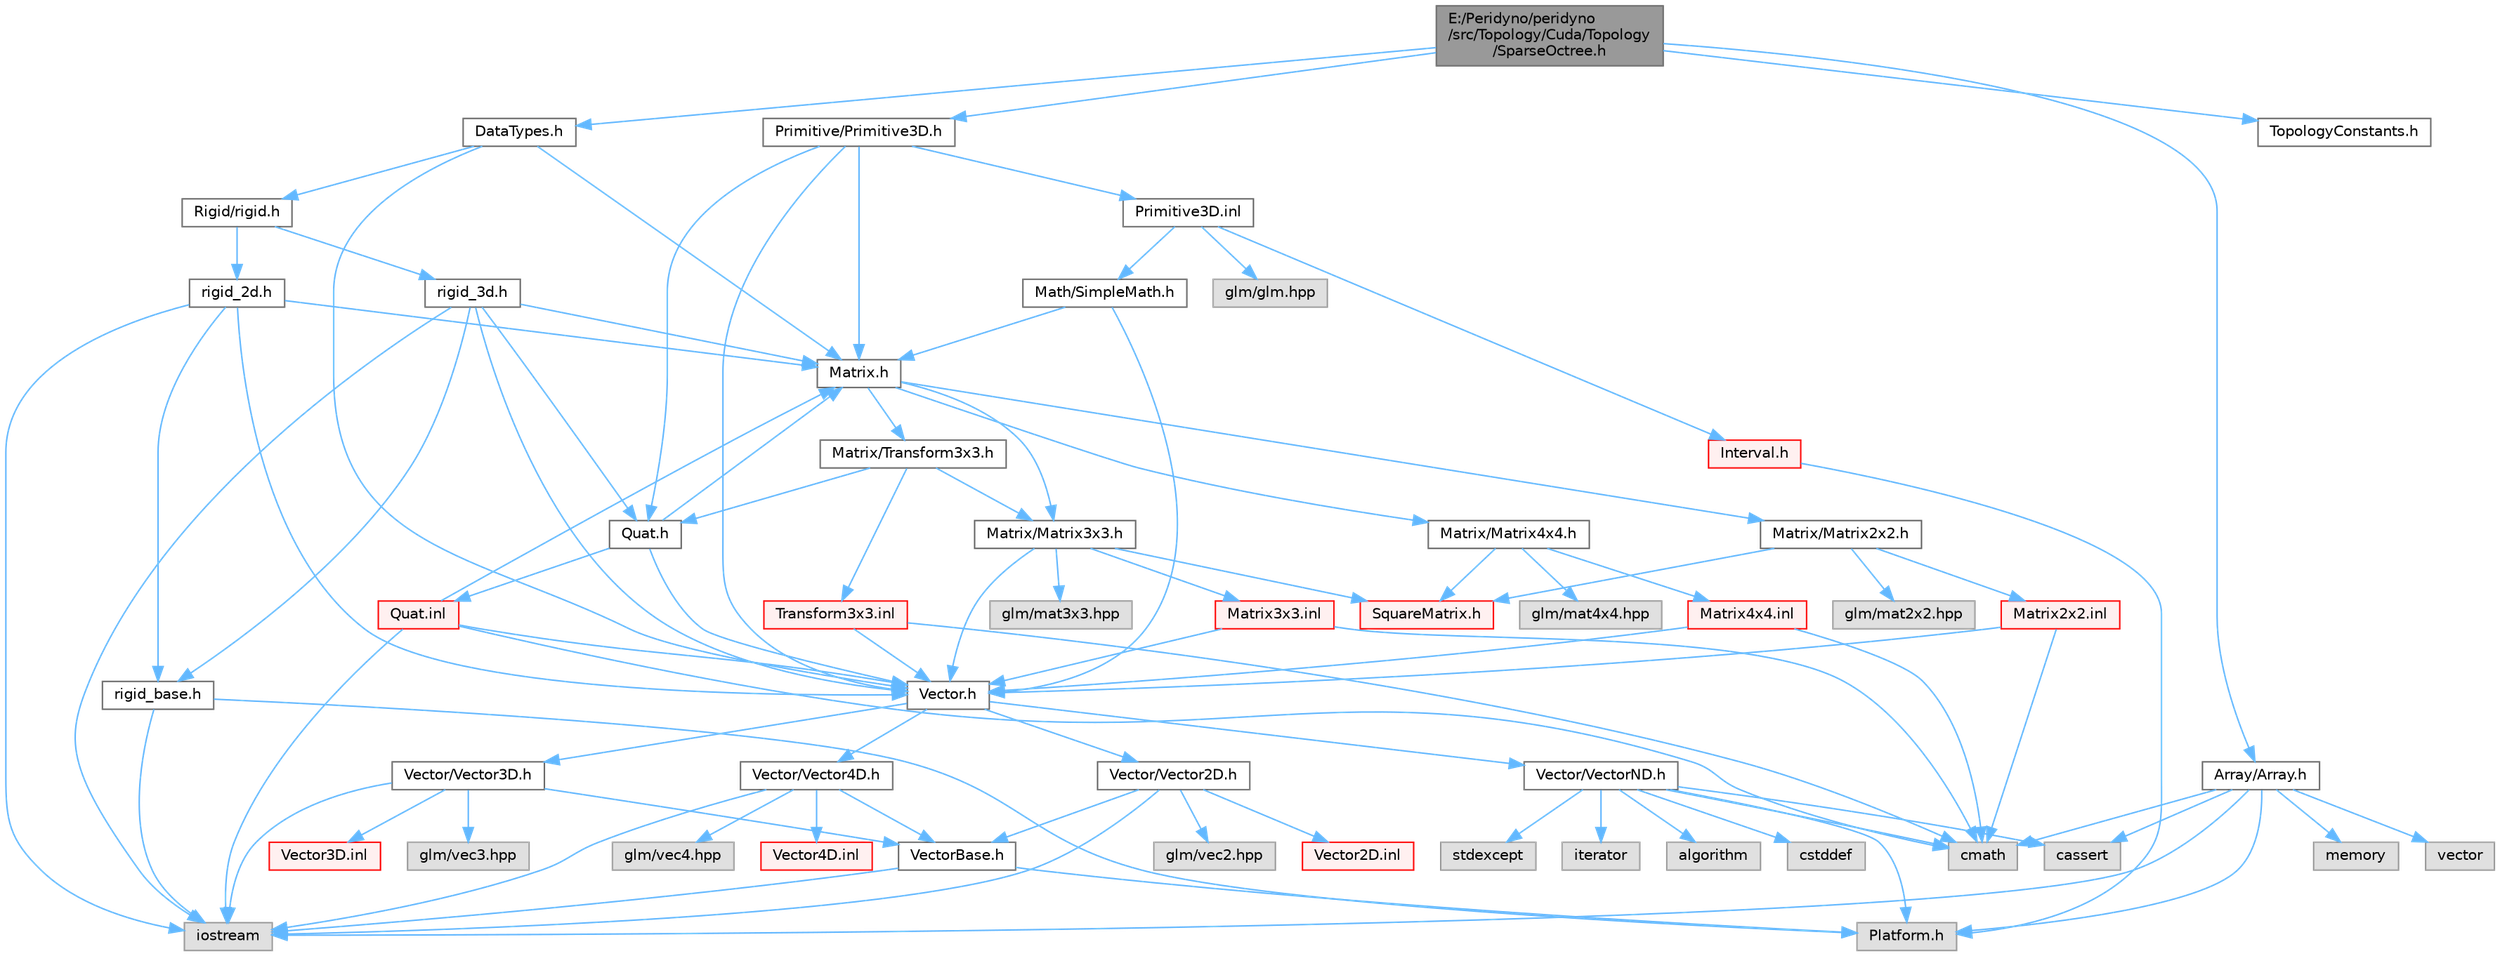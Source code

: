 digraph "E:/Peridyno/peridyno/src/Topology/Cuda/Topology/SparseOctree.h"
{
 // LATEX_PDF_SIZE
  bgcolor="transparent";
  edge [fontname=Helvetica,fontsize=10,labelfontname=Helvetica,labelfontsize=10];
  node [fontname=Helvetica,fontsize=10,shape=box,height=0.2,width=0.4];
  Node1 [id="Node000001",label="E:/Peridyno/peridyno\l/src/Topology/Cuda/Topology\l/SparseOctree.h",height=0.2,width=0.4,color="gray40", fillcolor="grey60", style="filled", fontcolor="black",tooltip=" "];
  Node1 -> Node2 [id="edge1_Node000001_Node000002",color="steelblue1",style="solid",tooltip=" "];
  Node2 [id="Node000002",label="DataTypes.h",height=0.2,width=0.4,color="grey40", fillcolor="white", style="filled",URL="$_data_types_8h.html",tooltip=" "];
  Node2 -> Node3 [id="edge2_Node000002_Node000003",color="steelblue1",style="solid",tooltip=" "];
  Node3 [id="Node000003",label="Vector.h",height=0.2,width=0.4,color="grey40", fillcolor="white", style="filled",URL="$_vector_8h.html",tooltip=" "];
  Node3 -> Node4 [id="edge3_Node000003_Node000004",color="steelblue1",style="solid",tooltip=" "];
  Node4 [id="Node000004",label="Vector/Vector2D.h",height=0.2,width=0.4,color="grey40", fillcolor="white", style="filled",URL="$_vector2_d_8h.html",tooltip=" "];
  Node4 -> Node5 [id="edge4_Node000004_Node000005",color="steelblue1",style="solid",tooltip=" "];
  Node5 [id="Node000005",label="glm/vec2.hpp",height=0.2,width=0.4,color="grey60", fillcolor="#E0E0E0", style="filled",tooltip=" "];
  Node4 -> Node6 [id="edge5_Node000004_Node000006",color="steelblue1",style="solid",tooltip=" "];
  Node6 [id="Node000006",label="iostream",height=0.2,width=0.4,color="grey60", fillcolor="#E0E0E0", style="filled",tooltip=" "];
  Node4 -> Node7 [id="edge6_Node000004_Node000007",color="steelblue1",style="solid",tooltip=" "];
  Node7 [id="Node000007",label="VectorBase.h",height=0.2,width=0.4,color="grey40", fillcolor="white", style="filled",URL="$_vector_base_8h.html",tooltip=" "];
  Node7 -> Node6 [id="edge7_Node000007_Node000006",color="steelblue1",style="solid",tooltip=" "];
  Node7 -> Node8 [id="edge8_Node000007_Node000008",color="steelblue1",style="solid",tooltip=" "];
  Node8 [id="Node000008",label="Platform.h",height=0.2,width=0.4,color="grey60", fillcolor="#E0E0E0", style="filled",tooltip=" "];
  Node4 -> Node9 [id="edge9_Node000004_Node000009",color="steelblue1",style="solid",tooltip=" "];
  Node9 [id="Node000009",label="Vector2D.inl",height=0.2,width=0.4,color="red", fillcolor="#FFF0F0", style="filled",URL="$_vector2_d_8inl.html",tooltip=" "];
  Node3 -> Node12 [id="edge10_Node000003_Node000012",color="steelblue1",style="solid",tooltip=" "];
  Node12 [id="Node000012",label="Vector/Vector3D.h",height=0.2,width=0.4,color="grey40", fillcolor="white", style="filled",URL="$_vector3_d_8h.html",tooltip=" "];
  Node12 -> Node13 [id="edge11_Node000012_Node000013",color="steelblue1",style="solid",tooltip=" "];
  Node13 [id="Node000013",label="glm/vec3.hpp",height=0.2,width=0.4,color="grey60", fillcolor="#E0E0E0", style="filled",tooltip=" "];
  Node12 -> Node6 [id="edge12_Node000012_Node000006",color="steelblue1",style="solid",tooltip=" "];
  Node12 -> Node7 [id="edge13_Node000012_Node000007",color="steelblue1",style="solid",tooltip=" "];
  Node12 -> Node14 [id="edge14_Node000012_Node000014",color="steelblue1",style="solid",tooltip=" "];
  Node14 [id="Node000014",label="Vector3D.inl",height=0.2,width=0.4,color="red", fillcolor="#FFF0F0", style="filled",URL="$_vector3_d_8inl.html",tooltip=" "];
  Node3 -> Node15 [id="edge15_Node000003_Node000015",color="steelblue1",style="solid",tooltip=" "];
  Node15 [id="Node000015",label="Vector/Vector4D.h",height=0.2,width=0.4,color="grey40", fillcolor="white", style="filled",URL="$_vector4_d_8h.html",tooltip=" "];
  Node15 -> Node16 [id="edge16_Node000015_Node000016",color="steelblue1",style="solid",tooltip=" "];
  Node16 [id="Node000016",label="glm/vec4.hpp",height=0.2,width=0.4,color="grey60", fillcolor="#E0E0E0", style="filled",tooltip=" "];
  Node15 -> Node6 [id="edge17_Node000015_Node000006",color="steelblue1",style="solid",tooltip=" "];
  Node15 -> Node7 [id="edge18_Node000015_Node000007",color="steelblue1",style="solid",tooltip=" "];
  Node15 -> Node17 [id="edge19_Node000015_Node000017",color="steelblue1",style="solid",tooltip=" "];
  Node17 [id="Node000017",label="Vector4D.inl",height=0.2,width=0.4,color="red", fillcolor="#FFF0F0", style="filled",URL="$_vector4_d_8inl.html",tooltip=" "];
  Node3 -> Node18 [id="edge20_Node000003_Node000018",color="steelblue1",style="solid",tooltip=" "];
  Node18 [id="Node000018",label="Vector/VectorND.h",height=0.2,width=0.4,color="grey40", fillcolor="white", style="filled",URL="$_vector_n_d_8h.html",tooltip=" "];
  Node18 -> Node19 [id="edge21_Node000018_Node000019",color="steelblue1",style="solid",tooltip=" "];
  Node19 [id="Node000019",label="cstddef",height=0.2,width=0.4,color="grey60", fillcolor="#E0E0E0", style="filled",tooltip=" "];
  Node18 -> Node20 [id="edge22_Node000018_Node000020",color="steelblue1",style="solid",tooltip=" "];
  Node20 [id="Node000020",label="stdexcept",height=0.2,width=0.4,color="grey60", fillcolor="#E0E0E0", style="filled",tooltip=" "];
  Node18 -> Node21 [id="edge23_Node000018_Node000021",color="steelblue1",style="solid",tooltip=" "];
  Node21 [id="Node000021",label="iterator",height=0.2,width=0.4,color="grey60", fillcolor="#E0E0E0", style="filled",tooltip=" "];
  Node18 -> Node22 [id="edge24_Node000018_Node000022",color="steelblue1",style="solid",tooltip=" "];
  Node22 [id="Node000022",label="algorithm",height=0.2,width=0.4,color="grey60", fillcolor="#E0E0E0", style="filled",tooltip=" "];
  Node18 -> Node23 [id="edge25_Node000018_Node000023",color="steelblue1",style="solid",tooltip=" "];
  Node23 [id="Node000023",label="cmath",height=0.2,width=0.4,color="grey60", fillcolor="#E0E0E0", style="filled",tooltip=" "];
  Node18 -> Node24 [id="edge26_Node000018_Node000024",color="steelblue1",style="solid",tooltip=" "];
  Node24 [id="Node000024",label="cassert",height=0.2,width=0.4,color="grey60", fillcolor="#E0E0E0", style="filled",tooltip=" "];
  Node18 -> Node8 [id="edge27_Node000018_Node000008",color="steelblue1",style="solid",tooltip=" "];
  Node2 -> Node25 [id="edge28_Node000002_Node000025",color="steelblue1",style="solid",tooltip=" "];
  Node25 [id="Node000025",label="Matrix.h",height=0.2,width=0.4,color="grey40", fillcolor="white", style="filled",URL="$_matrix_8h.html",tooltip=" "];
  Node25 -> Node26 [id="edge29_Node000025_Node000026",color="steelblue1",style="solid",tooltip=" "];
  Node26 [id="Node000026",label="Matrix/Matrix2x2.h",height=0.2,width=0.4,color="grey40", fillcolor="white", style="filled",URL="$_matrix2x2_8h.html",tooltip=" "];
  Node26 -> Node27 [id="edge30_Node000026_Node000027",color="steelblue1",style="solid",tooltip=" "];
  Node27 [id="Node000027",label="glm/mat2x2.hpp",height=0.2,width=0.4,color="grey60", fillcolor="#E0E0E0", style="filled",tooltip=" "];
  Node26 -> Node28 [id="edge31_Node000026_Node000028",color="steelblue1",style="solid",tooltip=" "];
  Node28 [id="Node000028",label="SquareMatrix.h",height=0.2,width=0.4,color="red", fillcolor="#FFF0F0", style="filled",URL="$_square_matrix_8h.html",tooltip=" "];
  Node26 -> Node30 [id="edge32_Node000026_Node000030",color="steelblue1",style="solid",tooltip=" "];
  Node30 [id="Node000030",label="Matrix2x2.inl",height=0.2,width=0.4,color="red", fillcolor="#FFF0F0", style="filled",URL="$_matrix2x2_8inl.html",tooltip=" "];
  Node30 -> Node23 [id="edge33_Node000030_Node000023",color="steelblue1",style="solid",tooltip=" "];
  Node30 -> Node3 [id="edge34_Node000030_Node000003",color="steelblue1",style="solid",tooltip=" "];
  Node25 -> Node31 [id="edge35_Node000025_Node000031",color="steelblue1",style="solid",tooltip=" "];
  Node31 [id="Node000031",label="Matrix/Matrix3x3.h",height=0.2,width=0.4,color="grey40", fillcolor="white", style="filled",URL="$_matrix3x3_8h.html",tooltip=" "];
  Node31 -> Node32 [id="edge36_Node000031_Node000032",color="steelblue1",style="solid",tooltip=" "];
  Node32 [id="Node000032",label="glm/mat3x3.hpp",height=0.2,width=0.4,color="grey60", fillcolor="#E0E0E0", style="filled",tooltip=" "];
  Node31 -> Node3 [id="edge37_Node000031_Node000003",color="steelblue1",style="solid",tooltip=" "];
  Node31 -> Node28 [id="edge38_Node000031_Node000028",color="steelblue1",style="solid",tooltip=" "];
  Node31 -> Node33 [id="edge39_Node000031_Node000033",color="steelblue1",style="solid",tooltip=" "];
  Node33 [id="Node000033",label="Matrix3x3.inl",height=0.2,width=0.4,color="red", fillcolor="#FFF0F0", style="filled",URL="$_matrix3x3_8inl.html",tooltip=" "];
  Node33 -> Node23 [id="edge40_Node000033_Node000023",color="steelblue1",style="solid",tooltip=" "];
  Node33 -> Node3 [id="edge41_Node000033_Node000003",color="steelblue1",style="solid",tooltip=" "];
  Node25 -> Node34 [id="edge42_Node000025_Node000034",color="steelblue1",style="solid",tooltip=" "];
  Node34 [id="Node000034",label="Matrix/Matrix4x4.h",height=0.2,width=0.4,color="grey40", fillcolor="white", style="filled",URL="$_matrix4x4_8h.html",tooltip=" "];
  Node34 -> Node35 [id="edge43_Node000034_Node000035",color="steelblue1",style="solid",tooltip=" "];
  Node35 [id="Node000035",label="glm/mat4x4.hpp",height=0.2,width=0.4,color="grey60", fillcolor="#E0E0E0", style="filled",tooltip=" "];
  Node34 -> Node28 [id="edge44_Node000034_Node000028",color="steelblue1",style="solid",tooltip=" "];
  Node34 -> Node36 [id="edge45_Node000034_Node000036",color="steelblue1",style="solid",tooltip=" "];
  Node36 [id="Node000036",label="Matrix4x4.inl",height=0.2,width=0.4,color="red", fillcolor="#FFF0F0", style="filled",URL="$_matrix4x4_8inl.html",tooltip=" "];
  Node36 -> Node23 [id="edge46_Node000036_Node000023",color="steelblue1",style="solid",tooltip=" "];
  Node36 -> Node3 [id="edge47_Node000036_Node000003",color="steelblue1",style="solid",tooltip=" "];
  Node25 -> Node37 [id="edge48_Node000025_Node000037",color="steelblue1",style="solid",tooltip=" "];
  Node37 [id="Node000037",label="Matrix/Transform3x3.h",height=0.2,width=0.4,color="grey40", fillcolor="white", style="filled",URL="$_transform3x3_8h.html",tooltip=" "];
  Node37 -> Node38 [id="edge49_Node000037_Node000038",color="steelblue1",style="solid",tooltip=" "];
  Node38 [id="Node000038",label="Quat.h",height=0.2,width=0.4,color="grey40", fillcolor="white", style="filled",URL="$_quat_8h.html",tooltip="Implementation of quaternion."];
  Node38 -> Node3 [id="edge50_Node000038_Node000003",color="steelblue1",style="solid",tooltip=" "];
  Node38 -> Node25 [id="edge51_Node000038_Node000025",color="steelblue1",style="solid",tooltip=" "];
  Node38 -> Node39 [id="edge52_Node000038_Node000039",color="steelblue1",style="solid",tooltip=" "];
  Node39 [id="Node000039",label="Quat.inl",height=0.2,width=0.4,color="red", fillcolor="#FFF0F0", style="filled",URL="$_quat_8inl.html",tooltip=" "];
  Node39 -> Node23 [id="edge53_Node000039_Node000023",color="steelblue1",style="solid",tooltip=" "];
  Node39 -> Node6 [id="edge54_Node000039_Node000006",color="steelblue1",style="solid",tooltip=" "];
  Node39 -> Node3 [id="edge55_Node000039_Node000003",color="steelblue1",style="solid",tooltip=" "];
  Node39 -> Node25 [id="edge56_Node000039_Node000025",color="steelblue1",style="solid",tooltip=" "];
  Node37 -> Node31 [id="edge57_Node000037_Node000031",color="steelblue1",style="solid",tooltip=" "];
  Node37 -> Node41 [id="edge58_Node000037_Node000041",color="steelblue1",style="solid",tooltip=" "];
  Node41 [id="Node000041",label="Transform3x3.inl",height=0.2,width=0.4,color="red", fillcolor="#FFF0F0", style="filled",URL="$_transform3x3_8inl.html",tooltip=" "];
  Node41 -> Node23 [id="edge59_Node000041_Node000023",color="steelblue1",style="solid",tooltip=" "];
  Node41 -> Node3 [id="edge60_Node000041_Node000003",color="steelblue1",style="solid",tooltip=" "];
  Node2 -> Node42 [id="edge61_Node000002_Node000042",color="steelblue1",style="solid",tooltip=" "];
  Node42 [id="Node000042",label="Rigid/rigid.h",height=0.2,width=0.4,color="grey40", fillcolor="white", style="filled",URL="$rigid_8h.html",tooltip=" "];
  Node42 -> Node43 [id="edge62_Node000042_Node000043",color="steelblue1",style="solid",tooltip=" "];
  Node43 [id="Node000043",label="rigid_2d.h",height=0.2,width=0.4,color="grey40", fillcolor="white", style="filled",URL="$rigid__2d_8h.html",tooltip=" "];
  Node43 -> Node6 [id="edge63_Node000043_Node000006",color="steelblue1",style="solid",tooltip=" "];
  Node43 -> Node44 [id="edge64_Node000043_Node000044",color="steelblue1",style="solid",tooltip=" "];
  Node44 [id="Node000044",label="rigid_base.h",height=0.2,width=0.4,color="grey40", fillcolor="white", style="filled",URL="$rigid__base_8h.html",tooltip=" "];
  Node44 -> Node6 [id="edge65_Node000044_Node000006",color="steelblue1",style="solid",tooltip=" "];
  Node44 -> Node8 [id="edge66_Node000044_Node000008",color="steelblue1",style="solid",tooltip=" "];
  Node43 -> Node3 [id="edge67_Node000043_Node000003",color="steelblue1",style="solid",tooltip=" "];
  Node43 -> Node25 [id="edge68_Node000043_Node000025",color="steelblue1",style="solid",tooltip=" "];
  Node42 -> Node45 [id="edge69_Node000042_Node000045",color="steelblue1",style="solid",tooltip=" "];
  Node45 [id="Node000045",label="rigid_3d.h",height=0.2,width=0.4,color="grey40", fillcolor="white", style="filled",URL="$rigid__3d_8h.html",tooltip=" "];
  Node45 -> Node6 [id="edge70_Node000045_Node000006",color="steelblue1",style="solid",tooltip=" "];
  Node45 -> Node44 [id="edge71_Node000045_Node000044",color="steelblue1",style="solid",tooltip=" "];
  Node45 -> Node3 [id="edge72_Node000045_Node000003",color="steelblue1",style="solid",tooltip=" "];
  Node45 -> Node25 [id="edge73_Node000045_Node000025",color="steelblue1",style="solid",tooltip=" "];
  Node45 -> Node38 [id="edge74_Node000045_Node000038",color="steelblue1",style="solid",tooltip=" "];
  Node1 -> Node46 [id="edge75_Node000001_Node000046",color="steelblue1",style="solid",tooltip=" "];
  Node46 [id="Node000046",label="TopologyConstants.h",height=0.2,width=0.4,color="grey40", fillcolor="white", style="filled",URL="$_topology_constants_8h.html",tooltip=" "];
  Node1 -> Node47 [id="edge76_Node000001_Node000047",color="steelblue1",style="solid",tooltip=" "];
  Node47 [id="Node000047",label="Primitive/Primitive3D.h",height=0.2,width=0.4,color="grey40", fillcolor="white", style="filled",URL="$_primitive3_d_8h.html",tooltip=" "];
  Node47 -> Node3 [id="edge77_Node000047_Node000003",color="steelblue1",style="solid",tooltip=" "];
  Node47 -> Node25 [id="edge78_Node000047_Node000025",color="steelblue1",style="solid",tooltip=" "];
  Node47 -> Node38 [id="edge79_Node000047_Node000038",color="steelblue1",style="solid",tooltip=" "];
  Node47 -> Node48 [id="edge80_Node000047_Node000048",color="steelblue1",style="solid",tooltip=" "];
  Node48 [id="Node000048",label="Primitive3D.inl",height=0.2,width=0.4,color="grey40", fillcolor="white", style="filled",URL="$_primitive3_d_8inl.html",tooltip=" "];
  Node48 -> Node49 [id="edge81_Node000048_Node000049",color="steelblue1",style="solid",tooltip=" "];
  Node49 [id="Node000049",label="Math/SimpleMath.h",height=0.2,width=0.4,color="grey40", fillcolor="white", style="filled",URL="$_simple_math_8h.html",tooltip=" "];
  Node49 -> Node3 [id="edge82_Node000049_Node000003",color="steelblue1",style="solid",tooltip=" "];
  Node49 -> Node25 [id="edge83_Node000049_Node000025",color="steelblue1",style="solid",tooltip=" "];
  Node48 -> Node50 [id="edge84_Node000048_Node000050",color="steelblue1",style="solid",tooltip=" "];
  Node50 [id="Node000050",label="Interval.h",height=0.2,width=0.4,color="red", fillcolor="#FFF0F0", style="filled",URL="$_interval_8h.html",tooltip=" "];
  Node50 -> Node8 [id="edge85_Node000050_Node000008",color="steelblue1",style="solid",tooltip=" "];
  Node48 -> Node52 [id="edge86_Node000048_Node000052",color="steelblue1",style="solid",tooltip=" "];
  Node52 [id="Node000052",label="glm/glm.hpp",height=0.2,width=0.4,color="grey60", fillcolor="#E0E0E0", style="filled",tooltip=" "];
  Node1 -> Node53 [id="edge87_Node000001_Node000053",color="steelblue1",style="solid",tooltip=" "];
  Node53 [id="Node000053",label="Array/Array.h",height=0.2,width=0.4,color="grey40", fillcolor="white", style="filled",URL="$_array_8h.html",tooltip=" "];
  Node53 -> Node8 [id="edge88_Node000053_Node000008",color="steelblue1",style="solid",tooltip=" "];
  Node53 -> Node24 [id="edge89_Node000053_Node000024",color="steelblue1",style="solid",tooltip=" "];
  Node53 -> Node54 [id="edge90_Node000053_Node000054",color="steelblue1",style="solid",tooltip=" "];
  Node54 [id="Node000054",label="vector",height=0.2,width=0.4,color="grey60", fillcolor="#E0E0E0", style="filled",tooltip=" "];
  Node53 -> Node6 [id="edge91_Node000053_Node000006",color="steelblue1",style="solid",tooltip=" "];
  Node53 -> Node55 [id="edge92_Node000053_Node000055",color="steelblue1",style="solid",tooltip=" "];
  Node55 [id="Node000055",label="memory",height=0.2,width=0.4,color="grey60", fillcolor="#E0E0E0", style="filled",tooltip=" "];
  Node53 -> Node23 [id="edge93_Node000053_Node000023",color="steelblue1",style="solid",tooltip=" "];
}
